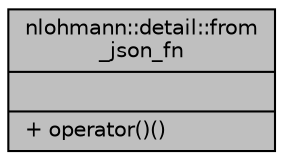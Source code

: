 digraph "nlohmann::detail::from_json_fn"
{
 // INTERACTIVE_SVG=YES
  bgcolor="transparent";
  edge [fontname="Helvetica",fontsize="10",labelfontname="Helvetica",labelfontsize="10"];
  node [fontname="Helvetica",fontsize="10",shape=record];
  Node1 [label="{nlohmann::detail::from\l_json_fn\n||+ operator()()\l}",height=0.2,width=0.4,color="black", fillcolor="grey75", style="filled" fontcolor="black"];
}

